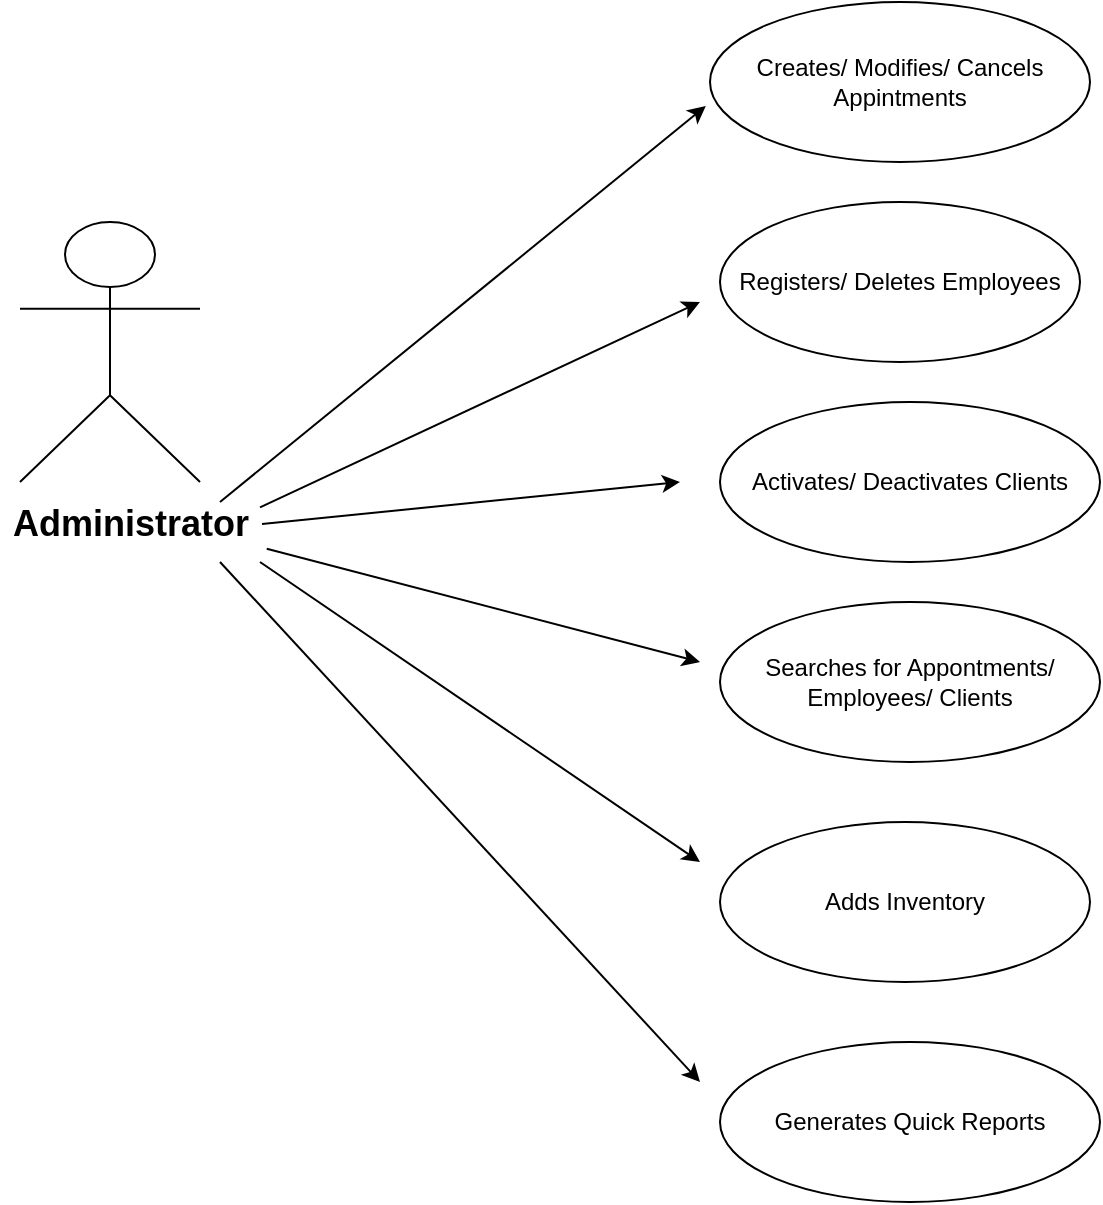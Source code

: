 <mxfile version="13.0.8" type="github"><diagram id="kxrxhNhSqW7F2zdXuFON" name="Page-1"><mxGraphModel dx="782" dy="469" grid="1" gridSize="10" guides="1" tooltips="1" connect="1" arrows="1" fold="1" page="1" pageScale="1" pageWidth="827" pageHeight="1169" math="0" shadow="0"><root><mxCell id="0"/><mxCell id="1" parent="0"/><mxCell id="mWeJjzWpPpbDOYR_1SjR-1" value="Creates/ Modifies/ Cancels Appintments" style="ellipse;whiteSpace=wrap;html=1;" vertex="1" parent="1"><mxGeometry x="445" y="20" width="190" height="80" as="geometry"/></mxCell><mxCell id="mWeJjzWpPpbDOYR_1SjR-2" value="Registers/ Deletes Employees" style="ellipse;whiteSpace=wrap;html=1;" vertex="1" parent="1"><mxGeometry x="450" y="120" width="180" height="80" as="geometry"/></mxCell><mxCell id="mWeJjzWpPpbDOYR_1SjR-8" value="&lt;b&gt;&lt;font style=&quot;font-size: 18px&quot;&gt;Administrator&lt;/font&gt;&lt;/b&gt;" style="text;html=1;align=center;verticalAlign=middle;resizable=0;points=[];autosize=1;" vertex="1" parent="1"><mxGeometry x="90" y="271" width="130" height="20" as="geometry"/></mxCell><mxCell id="mWeJjzWpPpbDOYR_1SjR-9" value="" style="endArrow=classic;html=1;entryX=-0.011;entryY=0.65;entryDx=0;entryDy=0;entryPerimeter=0;" edge="1" parent="1" target="mWeJjzWpPpbDOYR_1SjR-1"><mxGeometry width="50" height="50" relative="1" as="geometry"><mxPoint x="200" y="270" as="sourcePoint"/><mxPoint x="440" y="100" as="targetPoint"/><Array as="points"/></mxGeometry></mxCell><mxCell id="mWeJjzWpPpbDOYR_1SjR-15" value="&lt;span style=&quot;color: rgba(0 , 0 , 0 , 0) ; font-family: monospace ; font-size: 0px&quot;&gt;%3CmxGraphModel%3E%3Croot%3E%3CmxCell%20id%3D%220%22%2F%3E%3CmxCell%20id%3D%221%22%20parent%3D%220%22%2F%3E%3CmxCell%20id%3D%222%22%20value%3D%22%22%20style%3D%22endArrow%3Dclassic%3Bhtml%3D1%3BentryX%3D-0.011%3BentryY%3D0.65%3BentryDx%3D0%3BentryDy%3D0%3BentryPerimeter%3D0%3B%22%20edge%3D%221%22%20parent%3D%221%22%3E%3CmxGeometry%20width%3D%2250%22%20height%3D%2250%22%20relative%3D%221%22%20as%3D%22geometry%22%3E%3CmxPoint%20x%3D%22210%22%20y%3D%22260%22%20as%3D%22sourcePoint%22%2F%3E%3CmxPoint%20x%3D%22447.91%22%20y%3D%2282%22%20as%3D%22targetPoint%22%2F%3E%3CArray%20as%3D%22points%22%2F%3E%3C%2FmxGeometry%3E%3C%2FmxCell%3E%3C%2Froot%3E%3C%2FmxGraphModel%3E&lt;/span&gt;" style="text;html=1;align=center;verticalAlign=middle;resizable=0;points=[];autosize=1;" vertex="1" parent="1"><mxGeometry x="372" y="270" width="20" height="20" as="geometry"/></mxCell><mxCell id="mWeJjzWpPpbDOYR_1SjR-16" value="" style="endArrow=classic;html=1;exitX=1;exitY=0.083;exitDx=0;exitDy=0;exitPerimeter=0;" edge="1" parent="1" source="mWeJjzWpPpbDOYR_1SjR-8"><mxGeometry width="50" height="50" relative="1" as="geometry"><mxPoint x="490" y="270" as="sourcePoint"/><mxPoint x="440" y="170" as="targetPoint"/><Array as="points"/></mxGeometry></mxCell><mxCell id="mWeJjzWpPpbDOYR_1SjR-17" value="Activates/ Deactivates Clients" style="ellipse;whiteSpace=wrap;html=1;" vertex="1" parent="1"><mxGeometry x="450" y="220" width="190" height="80" as="geometry"/></mxCell><mxCell id="mWeJjzWpPpbDOYR_1SjR-18" value="" style="endArrow=classic;html=1;" edge="1" parent="1"><mxGeometry width="50" height="50" relative="1" as="geometry"><mxPoint x="221" y="281" as="sourcePoint"/><mxPoint x="430" y="260" as="targetPoint"/><Array as="points"/></mxGeometry></mxCell><mxCell id="mWeJjzWpPpbDOYR_1SjR-19" value="Searches for Appontments/ Employees/ Clients" style="ellipse;whiteSpace=wrap;html=1;" vertex="1" parent="1"><mxGeometry x="450" y="320" width="190" height="80" as="geometry"/></mxCell><mxCell id="mWeJjzWpPpbDOYR_1SjR-20" value="" style="endArrow=classic;html=1;exitX=1.026;exitY=1.117;exitDx=0;exitDy=0;exitPerimeter=0;" edge="1" parent="1" source="mWeJjzWpPpbDOYR_1SjR-8"><mxGeometry width="50" height="50" relative="1" as="geometry"><mxPoint x="220" y="300" as="sourcePoint"/><mxPoint x="440" y="350" as="targetPoint"/></mxGeometry></mxCell><mxCell id="mWeJjzWpPpbDOYR_1SjR-21" value="" style="endArrow=classic;html=1;" edge="1" parent="1"><mxGeometry width="50" height="50" relative="1" as="geometry"><mxPoint x="220" y="300" as="sourcePoint"/><mxPoint x="440" y="450" as="targetPoint"/></mxGeometry></mxCell><mxCell id="mWeJjzWpPpbDOYR_1SjR-22" value="Adds Inventory" style="ellipse;whiteSpace=wrap;html=1;" vertex="1" parent="1"><mxGeometry x="450" y="430" width="185" height="80" as="geometry"/></mxCell><mxCell id="mWeJjzWpPpbDOYR_1SjR-23" value="Generates Quick Reports" style="ellipse;whiteSpace=wrap;html=1;" vertex="1" parent="1"><mxGeometry x="450" y="540" width="190" height="80" as="geometry"/></mxCell><mxCell id="mWeJjzWpPpbDOYR_1SjR-24" value="" style="endArrow=classic;html=1;" edge="1" parent="1"><mxGeometry width="50" height="50" relative="1" as="geometry"><mxPoint x="200" y="300" as="sourcePoint"/><mxPoint x="440" y="560" as="targetPoint"/></mxGeometry></mxCell><mxCell id="mWeJjzWpPpbDOYR_1SjR-25" value="" style="shape=umlActor;verticalLabelPosition=bottom;labelBackgroundColor=#ffffff;verticalAlign=top;html=1;" vertex="1" parent="1"><mxGeometry x="100" y="130" width="90" height="130" as="geometry"/></mxCell></root></mxGraphModel></diagram></mxfile>